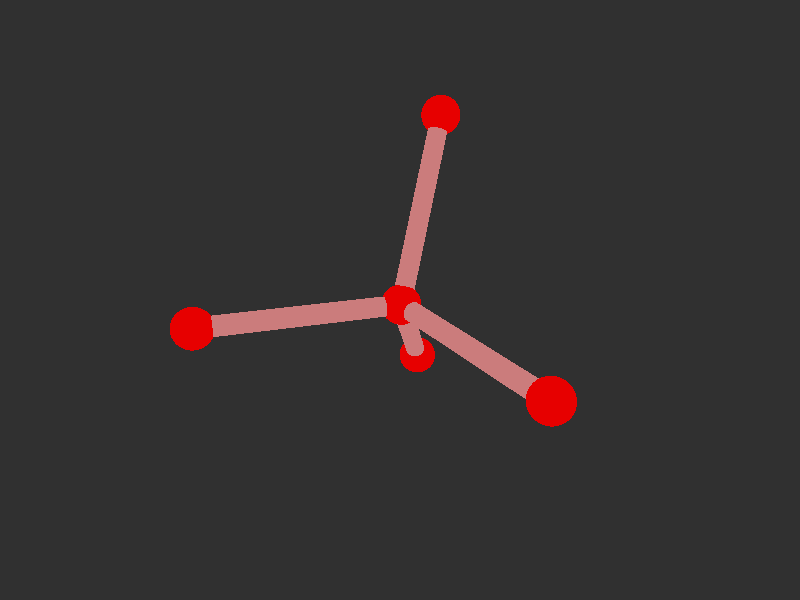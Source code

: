 #version 3.7; 
    global_settings { assumed_gamma 1.0 }
    

    camera {
    location  <20, 20, 20>
    right     x*image_width/image_height
    look_at   <0, 0, 0>
    angle 58
    }

    background { color rgb<1,1,1>*0.03 }


    light_source { <-20, 30, -25> color red 0.6 green 0.6 blue 0.6 }
    light_source { < 20, 30, -25> color red 0.6 green 0.6 blue 0.6 }
    
    #declare m = 1;
    union {

    union {
    sphere { m*<-0.612140126863799,-0.8536619034808325,-0.5330384770991676>, 1 }        
    sphere {  m*<0.8070273673363629,0.1362770103990849,9.316251619935981>, 1 }
    sphere {  m*<8.17481456565916,-0.14881524039317728,-5.254425809137947>, 1 }
    sphere {  m*<-6.721148628029825,6.374266133227464,-3.763618905956342>, 1}
    sphere { m*<-3.045825656084722,-6.1537537900043136,-1.6600479447658483>, 1 }    

        pigment { color rgb<0.8,0,0>  }
    finish { ambient 0.1 diffuse 0.7 phong 1 }
    }    
    union {
    cylinder { m*<0.8070273673363629,0.1362770103990849,9.316251619935981>, <-0.612140126863799,-0.8536619034808325,-0.5330384770991676>, 0.5 }
    cylinder { m*<8.17481456565916,-0.14881524039317728,-5.254425809137947>, <-0.612140126863799,-0.8536619034808325,-0.5330384770991676>, 0.5}
    cylinder { m*<-6.721148628029825,6.374266133227464,-3.763618905956342>, <-0.612140126863799,-0.8536619034808325,-0.5330384770991676>, 0.5 }
    cylinder {  m*<-3.045825656084722,-6.1537537900043136,-1.6600479447658483>, <-0.612140126863799,-0.8536619034808325,-0.5330384770991676>, 0.5}

    pigment { color rgb<0.6,.2,.2>  }
    finish { ambient 0.1 diffuse 0.7 phong 1 }    
    }
    
    // rotate <0, 0, 0>
    }
    #version 3.7; 
    global_settings { assumed_gamma 1.0 }
    

    camera {
    location  <20, 20, 20>
    right     x*image_width/image_height
    look_at   <0, 0, 0>
    angle 58
    }

    background { color rgb<1,1,1>*0.03 }


    light_source { <-20, 30, -25> color red 0.6 green 0.6 blue 0.6 }
    light_source { < 20, 30, -25> color red 0.6 green 0.6 blue 0.6 }
    
    #declare m = 1;
    union {

    union {
    sphere { m*<-0.612140126863799,-0.8536619034808325,-0.5330384770991676>, 1 }        
    sphere {  m*<0.8070273673363629,0.1362770103990849,9.316251619935981>, 1 }
    sphere {  m*<8.17481456565916,-0.14881524039317728,-5.254425809137947>, 1 }
    sphere {  m*<-6.721148628029825,6.374266133227464,-3.763618905956342>, 1}
    sphere { m*<-3.045825656084722,-6.1537537900043136,-1.6600479447658483>, 1 }    

        pigment { color rgb<0.8,0,0>  }
    finish { ambient 0.1 diffuse 0.7 phong 1 }
    }    
    union {
    cylinder { m*<0.8070273673363629,0.1362770103990849,9.316251619935981>, <-0.612140126863799,-0.8536619034808325,-0.5330384770991676>, 0.5 }
    cylinder { m*<8.17481456565916,-0.14881524039317728,-5.254425809137947>, <-0.612140126863799,-0.8536619034808325,-0.5330384770991676>, 0.5}
    cylinder { m*<-6.721148628029825,6.374266133227464,-3.763618905956342>, <-0.612140126863799,-0.8536619034808325,-0.5330384770991676>, 0.5 }
    cylinder {  m*<-3.045825656084722,-6.1537537900043136,-1.6600479447658483>, <-0.612140126863799,-0.8536619034808325,-0.5330384770991676>, 0.5}

    pigment { color rgb<0.6,.2,.2>  }
    finish { ambient 0.1 diffuse 0.7 phong 1 }    
    }
    
    // rotate <0, 0, 0>
    }
    